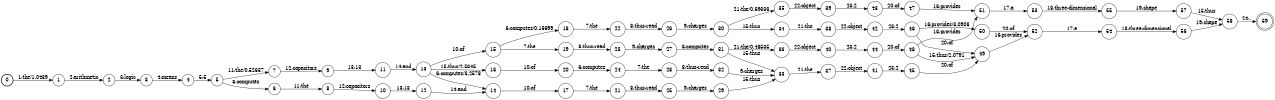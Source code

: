 digraph FST {
rankdir = LR;
size = "8.5,11";
label = "";
center = 1;
orientation = Portrait;
ranksep = "0.4";
nodesep = "0.25";
0 [label = "0", shape = circle, style = bold, fontsize = 14]
	0 -> 1 [label = "1:the/1.0439", fontsize = 14];
1 [label = "1", shape = circle, style = solid, fontsize = 14]
	1 -> 2 [label = "2:arithmetic", fontsize = 14];
2 [label = "2", shape = circle, style = solid, fontsize = 14]
	2 -> 3 [label = "3:logic", fontsize = 14];
3 [label = "3", shape = circle, style = solid, fontsize = 14]
	3 -> 4 [label = "4:means", fontsize = 14];
4 [label = "4", shape = circle, style = solid, fontsize = 14]
	4 -> 5 [label = "5:5", fontsize = 14];
5 [label = "5", shape = circle, style = solid, fontsize = 14]
	5 -> 7 [label = "11:the/0.52637", fontsize = 14];
	5 -> 6 [label = "6:computes", fontsize = 14];
6 [label = "6", shape = circle, style = solid, fontsize = 14]
	6 -> 8 [label = "11:the", fontsize = 14];
7 [label = "7", shape = circle, style = solid, fontsize = 14]
	7 -> 9 [label = "12:capacitors", fontsize = 14];
8 [label = "8", shape = circle, style = solid, fontsize = 14]
	8 -> 10 [label = "12:capacitors", fontsize = 14];
9 [label = "9", shape = circle, style = solid, fontsize = 14]
	9 -> 11 [label = "13:13", fontsize = 14];
10 [label = "10", shape = circle, style = solid, fontsize = 14]
	10 -> 12 [label = "13:13", fontsize = 14];
11 [label = "11", shape = circle, style = solid, fontsize = 14]
	11 -> 13 [label = "14:and", fontsize = 14];
12 [label = "12", shape = circle, style = solid, fontsize = 14]
	12 -> 14 [label = "14:and", fontsize = 14];
13 [label = "13", shape = circle, style = solid, fontsize = 14]
	13 -> 14 [label = "6:computes/3.2578", fontsize = 14];
	13 -> 15 [label = "10:of", fontsize = 14];
	13 -> 16 [label = "15:thus/2.5645", fontsize = 14];
14 [label = "14", shape = circle, style = solid, fontsize = 14]
	14 -> 17 [label = "10:of", fontsize = 14];
15 [label = "15", shape = circle, style = solid, fontsize = 14]
	15 -> 19 [label = "7:the", fontsize = 14];
	15 -> 18 [label = "6:computes/0.16699", fontsize = 14];
16 [label = "16", shape = circle, style = solid, fontsize = 14]
	16 -> 20 [label = "10:of", fontsize = 14];
17 [label = "17", shape = circle, style = solid, fontsize = 14]
	17 -> 21 [label = "7:the", fontsize = 14];
18 [label = "18", shape = circle, style = solid, fontsize = 14]
	18 -> 22 [label = "7:the", fontsize = 14];
19 [label = "19", shape = circle, style = solid, fontsize = 14]
	19 -> 23 [label = "8:thus-read", fontsize = 14];
20 [label = "20", shape = circle, style = solid, fontsize = 14]
	20 -> 24 [label = "6:computes", fontsize = 14];
21 [label = "21", shape = circle, style = solid, fontsize = 14]
	21 -> 25 [label = "8:thus-read", fontsize = 14];
22 [label = "22", shape = circle, style = solid, fontsize = 14]
	22 -> 26 [label = "8:thus-read", fontsize = 14];
23 [label = "23", shape = circle, style = solid, fontsize = 14]
	23 -> 27 [label = "9:charges", fontsize = 14];
24 [label = "24", shape = circle, style = solid, fontsize = 14]
	24 -> 28 [label = "7:the", fontsize = 14];
25 [label = "25", shape = circle, style = solid, fontsize = 14]
	25 -> 29 [label = "9:charges", fontsize = 14];
26 [label = "26", shape = circle, style = solid, fontsize = 14]
	26 -> 30 [label = "9:charges", fontsize = 14];
27 [label = "27", shape = circle, style = solid, fontsize = 14]
	27 -> 31 [label = "6:computes", fontsize = 14];
28 [label = "28", shape = circle, style = solid, fontsize = 14]
	28 -> 32 [label = "8:thus-read", fontsize = 14];
29 [label = "29", shape = circle, style = solid, fontsize = 14]
	29 -> 33 [label = "15:thus", fontsize = 14];
30 [label = "30", shape = circle, style = solid, fontsize = 14]
	30 -> 35 [label = "21:the/0.69336", fontsize = 14];
	30 -> 34 [label = "15:thus", fontsize = 14];
31 [label = "31", shape = circle, style = solid, fontsize = 14]
	31 -> 36 [label = "21:the/0.48535", fontsize = 14];
	31 -> 33 [label = "15:thus", fontsize = 14];
32 [label = "32", shape = circle, style = solid, fontsize = 14]
	32 -> 33 [label = "9:charges", fontsize = 14];
33 [label = "33", shape = circle, style = solid, fontsize = 14]
	33 -> 37 [label = "21:the", fontsize = 14];
34 [label = "34", shape = circle, style = solid, fontsize = 14]
	34 -> 38 [label = "21:the", fontsize = 14];
35 [label = "35", shape = circle, style = solid, fontsize = 14]
	35 -> 39 [label = "22:object", fontsize = 14];
36 [label = "36", shape = circle, style = solid, fontsize = 14]
	36 -> 40 [label = "22:object", fontsize = 14];
37 [label = "37", shape = circle, style = solid, fontsize = 14]
	37 -> 41 [label = "22:object", fontsize = 14];
38 [label = "38", shape = circle, style = solid, fontsize = 14]
	38 -> 42 [label = "22:object", fontsize = 14];
39 [label = "39", shape = circle, style = solid, fontsize = 14]
	39 -> 43 [label = "23:2", fontsize = 14];
40 [label = "40", shape = circle, style = solid, fontsize = 14]
	40 -> 44 [label = "23:2", fontsize = 14];
41 [label = "41", shape = circle, style = solid, fontsize = 14]
	41 -> 45 [label = "23:2", fontsize = 14];
42 [label = "42", shape = circle, style = solid, fontsize = 14]
	42 -> 46 [label = "23:2", fontsize = 14];
43 [label = "43", shape = circle, style = solid, fontsize = 14]
	43 -> 47 [label = "20:of", fontsize = 14];
44 [label = "44", shape = circle, style = solid, fontsize = 14]
	44 -> 48 [label = "20:of", fontsize = 14];
45 [label = "45", shape = circle, style = solid, fontsize = 14]
	45 -> 49 [label = "20:of", fontsize = 14];
46 [label = "46", shape = circle, style = solid, fontsize = 14]
	46 -> 49 [label = "20:of", fontsize = 14];
	46 -> 50 [label = "16:provides/3.0908", fontsize = 14];
47 [label = "47", shape = circle, style = solid, fontsize = 14]
	47 -> 51 [label = "16:provides", fontsize = 14];
48 [label = "48", shape = circle, style = solid, fontsize = 14]
	48 -> 49 [label = "15:thus/2.0791", fontsize = 14];
	48 -> 51 [label = "16:provides", fontsize = 14];
49 [label = "49", shape = circle, style = solid, fontsize = 14]
	49 -> 52 [label = "16:provides", fontsize = 14];
50 [label = "50", shape = circle, style = solid, fontsize = 14]
	50 -> 52 [label = "20:of", fontsize = 14];
51 [label = "51", shape = circle, style = solid, fontsize = 14]
	51 -> 53 [label = "17:a", fontsize = 14];
52 [label = "52", shape = circle, style = solid, fontsize = 14]
	52 -> 54 [label = "17:a", fontsize = 14];
53 [label = "53", shape = circle, style = solid, fontsize = 14]
	53 -> 55 [label = "18:three-dimensional", fontsize = 14];
54 [label = "54", shape = circle, style = solid, fontsize = 14]
	54 -> 56 [label = "18:three-dimensional", fontsize = 14];
55 [label = "55", shape = circle, style = solid, fontsize = 14]
	55 -> 57 [label = "19:shape", fontsize = 14];
56 [label = "56", shape = circle, style = solid, fontsize = 14]
	56 -> 58 [label = "19:shape", fontsize = 14];
57 [label = "57", shape = circle, style = solid, fontsize = 14]
	57 -> 58 [label = "15:thus", fontsize = 14];
58 [label = "58", shape = circle, style = solid, fontsize = 14]
	58 -> 59 [label = "24:.", fontsize = 14];
59 [label = "59", shape = doublecircle, style = solid, fontsize = 14]
}
